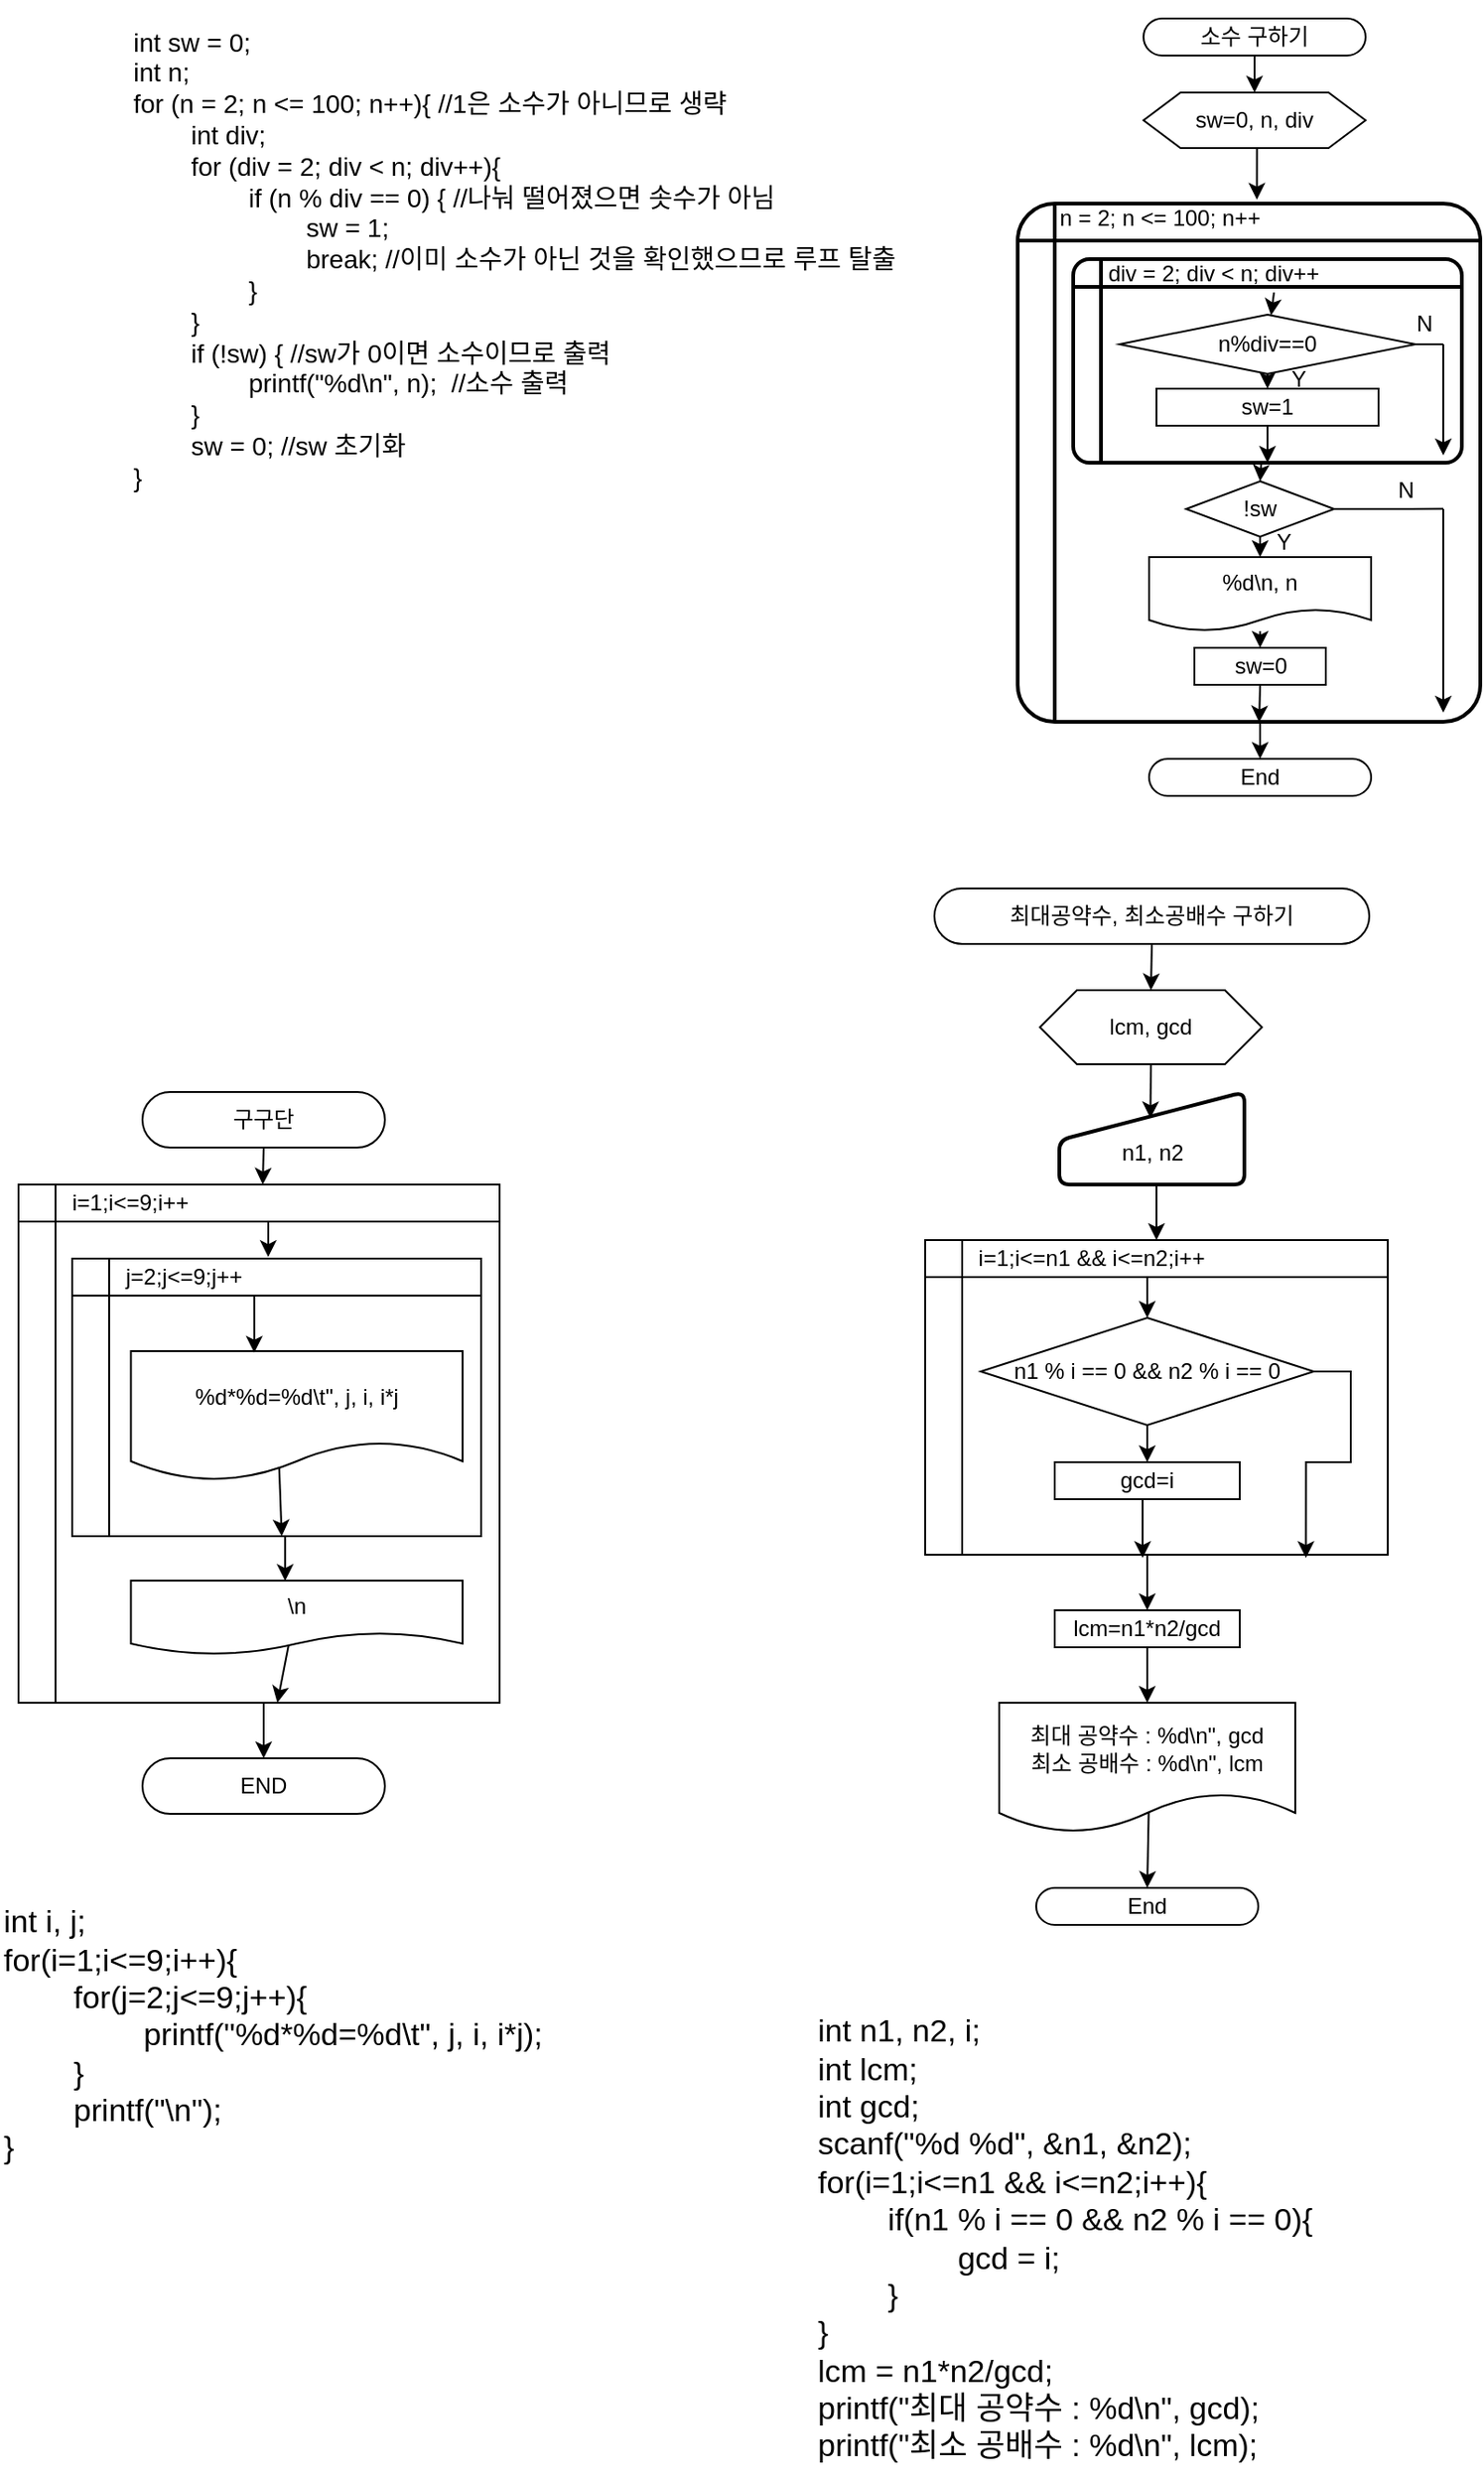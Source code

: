 <mxfile version="21.0.10" type="device"><diagram id="C5RBs43oDa-KdzZeNtuy" name="Page-1"><mxGraphModel dx="989" dy="1679" grid="1" gridSize="10" guides="1" tooltips="1" connect="1" arrows="1" fold="1" page="1" pageScale="1" pageWidth="827" pageHeight="1169" math="0" shadow="0"><root><mxCell id="WIyWlLk6GJQsqaUBKTNV-0"/><mxCell id="WIyWlLk6GJQsqaUBKTNV-1" parent="WIyWlLk6GJQsqaUBKTNV-0"/><mxCell id="rqGV6pJEn6F_nJ-UiiT6-2" value="&lt;div&gt;&#9;&lt;span style=&quot;white-space: pre;&quot;&gt;&#9;&lt;/span&gt;int sw = 0;&lt;/div&gt;&lt;div&gt;&lt;span style=&quot;&quot;&gt;&#9;&lt;/span&gt;&lt;span style=&quot;white-space: pre;&quot;&gt;&#9;&lt;/span&gt;int n;&lt;/div&gt;&lt;div&gt;&lt;span style=&quot;white-space: pre;&quot;&gt;&#9;&lt;/span&gt;for (n = 2; n &amp;lt;= 100; n++){ &lt;span style=&quot;&quot;&gt;&#9;&lt;/span&gt;//1은 소수가 아니므로 생략&lt;/div&gt;&lt;div&gt;&lt;span style=&quot;background-color: initial;&quot;&gt;&lt;span style=&quot;white-space: pre;&quot;&gt;&#9;&lt;span style=&quot;white-space: pre;&quot;&gt;&#9;&lt;/span&gt;&lt;/span&gt;int div;&lt;/span&gt;&lt;br&gt;&lt;/div&gt;&lt;div&gt;&lt;span style=&quot;&quot;&gt;&#9;&#9;&lt;/span&gt;&lt;span style=&quot;white-space: pre;&quot;&gt;&#9;&lt;span style=&quot;white-space: pre;&quot;&gt;&#9;&lt;/span&gt;&lt;/span&gt;for (div = 2; div &amp;lt; n; div++){&lt;/div&gt;&lt;div&gt;&lt;span style=&quot;&quot;&gt;&#9;&#9;&#9;&lt;/span&gt;&lt;span style=&quot;white-space: pre;&quot;&gt;&#9;&lt;/span&gt;&lt;span style=&quot;white-space: pre;&quot;&gt;&#9;&lt;span style=&quot;white-space: pre;&quot;&gt;&#9;&lt;/span&gt;&lt;/span&gt;if (n % div == 0) { //나눠 떨어졌으면 솟수가 아님&lt;/div&gt;&lt;div&gt;&lt;span style=&quot;&quot;&gt;&#9;&#9;&#9;&#9;&lt;/span&gt;&lt;span style=&quot;white-space: pre;&quot;&gt;&#9;&lt;/span&gt;&lt;span style=&quot;white-space: pre;&quot;&gt;&#9;&lt;span style=&quot;white-space: pre;&quot;&gt;&#9;&lt;span style=&quot;white-space: pre;&quot;&gt;&#9;&lt;/span&gt;&lt;/span&gt;&lt;/span&gt;sw = 1;&lt;/div&gt;&lt;div&gt;&lt;span style=&quot;&quot;&gt;&#9;&#9;&#9;&#9;&lt;/span&gt;&lt;span style=&quot;white-space: pre;&quot;&gt;&#9;&lt;/span&gt;&lt;span style=&quot;white-space: pre;&quot;&gt;&#9;&lt;/span&gt;&lt;span style=&quot;white-space: pre;&quot;&gt;&#9;&lt;/span&gt;&lt;span style=&quot;white-space: pre;&quot;&gt;&#9;&lt;/span&gt;break;&lt;span style=&quot;&quot;&gt;&#9;&lt;/span&gt;//이미 소수가 아닌 것을 확인했으므로 루프 탈출&amp;nbsp;&lt;/div&gt;&lt;div&gt;&lt;span style=&quot;&quot;&gt;&#9;&#9;&#9;&lt;/span&gt;&lt;span style=&quot;white-space: pre;&quot;&gt;&#9;&lt;/span&gt;&lt;span style=&quot;white-space: pre;&quot;&gt;&#9;&lt;/span&gt;&lt;span style=&quot;white-space: pre;&quot;&gt;&#9;&lt;/span&gt;}&lt;/div&gt;&lt;div&gt;&lt;span style=&quot;&quot;&gt;&#9;&#9;&lt;/span&gt;&lt;span style=&quot;white-space: pre;&quot;&gt;&#9;&lt;/span&gt;&lt;span style=&quot;white-space: pre;&quot;&gt;&#9;&lt;/span&gt;}&lt;/div&gt;&lt;div&gt;&lt;span style=&quot;&quot;&gt;&#9;&#9;&lt;/span&gt;&lt;span style=&quot;white-space: pre;&quot;&gt;&#9;&lt;/span&gt;&lt;span style=&quot;white-space: pre;&quot;&gt;&#9;&lt;/span&gt;if (!sw) {&lt;span style=&quot;&quot;&gt;&#9;&#9;&lt;/span&gt;//sw가 0이면 소수이므로 출력&lt;/div&gt;&lt;div&gt;&lt;span style=&quot;&quot;&gt;&#9;&#9;&#9;&lt;/span&gt;&lt;span style=&quot;white-space: pre;&quot;&gt;&#9;&lt;/span&gt;&lt;span style=&quot;white-space: pre;&quot;&gt;&#9;&lt;span style=&quot;white-space: pre;&quot;&gt;&#9;&lt;/span&gt;&lt;/span&gt;printf(&quot;%d\n&quot;, n);&amp;nbsp; &lt;span style=&quot;&quot;&gt;&#9;&#9;&#9;&lt;/span&gt;//소수 출력&lt;/div&gt;&lt;div&gt;&lt;span style=&quot;&quot;&gt;&#9;&#9;&lt;/span&gt;&lt;span style=&quot;white-space: pre;&quot;&gt;&#9;&lt;span style=&quot;white-space: pre;&quot;&gt;&#9;&lt;/span&gt;&lt;/span&gt;}&lt;/div&gt;&lt;div&gt;&lt;span style=&quot;&quot;&gt;&#9;&#9;&lt;/span&gt;&lt;span style=&quot;white-space: pre;&quot;&gt;&#9;&lt;span style=&quot;white-space: pre;&quot;&gt;&#9;&lt;/span&gt;&lt;/span&gt;sw = 0; &lt;span style=&quot;&quot;&gt;&#9;&#9;&lt;/span&gt;//sw 초기화&lt;/div&gt;&lt;div&gt;&lt;span style=&quot;white-space: pre;&quot;&gt;&#9;&lt;/span&gt;}&lt;br&gt;&lt;/div&gt;" style="text;html=1;strokeColor=none;fillColor=none;align=left;verticalAlign=middle;whiteSpace=wrap;rounded=0;fontSize=14;" vertex="1" parent="WIyWlLk6GJQsqaUBKTNV-1"><mxGeometry x="59" y="-1140" width="491" height="280" as="geometry"/></mxCell><mxCell id="rqGV6pJEn6F_nJ-UiiT6-18" style="edgeStyle=orthogonalEdgeStyle;rounded=0;orthogonalLoop=1;jettySize=auto;html=1;exitX=0.5;exitY=1;exitDx=0;exitDy=0;entryX=0.5;entryY=0;entryDx=0;entryDy=0;fontFamily=Helvetica;fontSize=12;fontColor=default;" edge="1" parent="WIyWlLk6GJQsqaUBKTNV-1" source="rqGV6pJEn6F_nJ-UiiT6-4" target="rqGV6pJEn6F_nJ-UiiT6-5"><mxGeometry relative="1" as="geometry"/></mxCell><mxCell id="rqGV6pJEn6F_nJ-UiiT6-4" value="소수 구하기" style="rounded=1;whiteSpace=wrap;html=1;fontFamily=Helvetica;fontSize=12;fontColor=default;fillColor=none;gradientColor=none;arcSize=50;" vertex="1" parent="WIyWlLk6GJQsqaUBKTNV-1"><mxGeometry x="638" y="-1130" width="120" height="20" as="geometry"/></mxCell><mxCell id="rqGV6pJEn6F_nJ-UiiT6-19" style="edgeStyle=orthogonalEdgeStyle;rounded=0;orthogonalLoop=1;jettySize=auto;html=1;exitX=0.5;exitY=1;exitDx=0;exitDy=0;entryX=0.902;entryY=-0.007;entryDx=0;entryDy=0;entryPerimeter=0;fontFamily=Helvetica;fontSize=12;fontColor=default;" edge="1" parent="WIyWlLk6GJQsqaUBKTNV-1" source="rqGV6pJEn6F_nJ-UiiT6-5" target="rqGV6pJEn6F_nJ-UiiT6-8"><mxGeometry relative="1" as="geometry"/></mxCell><mxCell id="rqGV6pJEn6F_nJ-UiiT6-5" value="sw=0, n, div" style="shape=hexagon;perimeter=hexagonPerimeter2;whiteSpace=wrap;html=1;fixedSize=1;rounded=0;fontFamily=Helvetica;fontSize=12;fontColor=default;fillColor=none;gradientColor=none;" vertex="1" parent="WIyWlLk6GJQsqaUBKTNV-1"><mxGeometry x="638" y="-1090" width="120" height="30" as="geometry"/></mxCell><mxCell id="rqGV6pJEn6F_nJ-UiiT6-7" value="" style="shape=internalStorage;whiteSpace=wrap;html=1;dx=15;dy=15;rounded=1;arcSize=8;strokeWidth=2;fontFamily=Helvetica;fontSize=12;fontColor=default;fillColor=none;gradientColor=none;" vertex="1" parent="WIyWlLk6GJQsqaUBKTNV-1"><mxGeometry x="570" y="-1030" width="250" height="280" as="geometry"/></mxCell><mxCell id="rqGV6pJEn6F_nJ-UiiT6-8" value="n = 2; n &amp;lt;= 100; n++" style="text;html=1;strokeColor=none;fillColor=none;align=center;verticalAlign=middle;whiteSpace=wrap;rounded=0;fontSize=12;fontFamily=Helvetica;fontColor=default;" vertex="1" parent="WIyWlLk6GJQsqaUBKTNV-1"><mxGeometry x="582" y="-1032" width="130" height="20" as="geometry"/></mxCell><mxCell id="rqGV6pJEn6F_nJ-UiiT6-9" value="" style="shape=internalStorage;whiteSpace=wrap;html=1;dx=15;dy=15;rounded=1;arcSize=8;strokeWidth=2;fontFamily=Helvetica;fontSize=12;fontColor=default;fillColor=none;gradientColor=none;" vertex="1" parent="WIyWlLk6GJQsqaUBKTNV-1"><mxGeometry x="600" y="-1000" width="210" height="110" as="geometry"/></mxCell><mxCell id="rqGV6pJEn6F_nJ-UiiT6-10" value="div = 2; div &amp;lt; n; div++" style="text;html=1;strokeColor=none;fillColor=none;align=center;verticalAlign=middle;whiteSpace=wrap;rounded=0;fontSize=12;fontFamily=Helvetica;fontColor=default;" vertex="1" parent="WIyWlLk6GJQsqaUBKTNV-1"><mxGeometry x="611" y="-1002" width="130" height="20" as="geometry"/></mxCell><mxCell id="rqGV6pJEn6F_nJ-UiiT6-26" style="edgeStyle=orthogonalEdgeStyle;rounded=0;orthogonalLoop=1;jettySize=auto;html=1;exitX=0.5;exitY=1;exitDx=0;exitDy=0;entryX=0.5;entryY=0;entryDx=0;entryDy=0;fontFamily=Helvetica;fontSize=12;fontColor=default;" edge="1" parent="WIyWlLk6GJQsqaUBKTNV-1" source="rqGV6pJEn6F_nJ-UiiT6-11" target="rqGV6pJEn6F_nJ-UiiT6-12"><mxGeometry relative="1" as="geometry"/></mxCell><mxCell id="rqGV6pJEn6F_nJ-UiiT6-11" value="n%div==0" style="rhombus;whiteSpace=wrap;html=1;rounded=0;fontFamily=Helvetica;fontSize=12;fontColor=default;fillColor=none;gradientColor=none;" vertex="1" parent="WIyWlLk6GJQsqaUBKTNV-1"><mxGeometry x="625" y="-970" width="160" height="32" as="geometry"/></mxCell><mxCell id="rqGV6pJEn6F_nJ-UiiT6-27" style="edgeStyle=orthogonalEdgeStyle;rounded=0;orthogonalLoop=1;jettySize=auto;html=1;exitX=0.5;exitY=1;exitDx=0;exitDy=0;entryX=0.5;entryY=1;entryDx=0;entryDy=0;fontFamily=Helvetica;fontSize=12;fontColor=default;" edge="1" parent="WIyWlLk6GJQsqaUBKTNV-1" source="rqGV6pJEn6F_nJ-UiiT6-12" target="rqGV6pJEn6F_nJ-UiiT6-9"><mxGeometry relative="1" as="geometry"/></mxCell><mxCell id="rqGV6pJEn6F_nJ-UiiT6-12" value="sw=1" style="rounded=0;whiteSpace=wrap;html=1;fontFamily=Helvetica;fontSize=12;fontColor=default;fillColor=none;gradientColor=none;" vertex="1" parent="WIyWlLk6GJQsqaUBKTNV-1"><mxGeometry x="645" y="-930" width="120" height="20" as="geometry"/></mxCell><mxCell id="rqGV6pJEn6F_nJ-UiiT6-22" style="edgeStyle=orthogonalEdgeStyle;rounded=0;orthogonalLoop=1;jettySize=auto;html=1;exitX=0.5;exitY=1;exitDx=0;exitDy=0;entryX=0.5;entryY=0;entryDx=0;entryDy=0;fontFamily=Helvetica;fontSize=12;fontColor=default;" edge="1" parent="WIyWlLk6GJQsqaUBKTNV-1" source="rqGV6pJEn6F_nJ-UiiT6-13" target="rqGV6pJEn6F_nJ-UiiT6-14"><mxGeometry relative="1" as="geometry"/></mxCell><mxCell id="rqGV6pJEn6F_nJ-UiiT6-13" value="!sw" style="rhombus;whiteSpace=wrap;html=1;rounded=0;fontFamily=Helvetica;fontSize=12;fontColor=default;fillColor=none;gradientColor=none;" vertex="1" parent="WIyWlLk6GJQsqaUBKTNV-1"><mxGeometry x="661" y="-880" width="80" height="30" as="geometry"/></mxCell><mxCell id="rqGV6pJEn6F_nJ-UiiT6-14" value="%d\n, n" style="shape=document;whiteSpace=wrap;html=1;boundedLbl=1;rounded=0;fontFamily=Helvetica;fontSize=12;fontColor=default;fillColor=none;gradientColor=none;" vertex="1" parent="WIyWlLk6GJQsqaUBKTNV-1"><mxGeometry x="641" y="-839" width="120" height="40" as="geometry"/></mxCell><mxCell id="rqGV6pJEn6F_nJ-UiiT6-24" style="edgeStyle=orthogonalEdgeStyle;rounded=0;orthogonalLoop=1;jettySize=auto;html=1;exitX=0.5;exitY=1;exitDx=0;exitDy=0;entryX=0.522;entryY=1.001;entryDx=0;entryDy=0;entryPerimeter=0;fontFamily=Helvetica;fontSize=12;fontColor=default;" edge="1" parent="WIyWlLk6GJQsqaUBKTNV-1" source="rqGV6pJEn6F_nJ-UiiT6-15" target="rqGV6pJEn6F_nJ-UiiT6-7"><mxGeometry relative="1" as="geometry"/></mxCell><mxCell id="rqGV6pJEn6F_nJ-UiiT6-15" value="sw=0" style="rounded=0;whiteSpace=wrap;html=1;fontFamily=Helvetica;fontSize=12;fontColor=default;fillColor=none;gradientColor=none;" vertex="1" parent="WIyWlLk6GJQsqaUBKTNV-1"><mxGeometry x="665.5" y="-790" width="71" height="20" as="geometry"/></mxCell><mxCell id="rqGV6pJEn6F_nJ-UiiT6-16" value="End" style="rounded=1;whiteSpace=wrap;html=1;fontFamily=Helvetica;fontSize=12;fontColor=default;fillColor=none;gradientColor=none;arcSize=50;" vertex="1" parent="WIyWlLk6GJQsqaUBKTNV-1"><mxGeometry x="641" y="-730" width="120" height="20" as="geometry"/></mxCell><mxCell id="rqGV6pJEn6F_nJ-UiiT6-21" value="" style="endArrow=classic;html=1;rounded=0;fontFamily=Helvetica;fontSize=12;fontColor=default;exitX=0.484;exitY=1.001;exitDx=0;exitDy=0;exitPerimeter=0;entryX=0.5;entryY=0;entryDx=0;entryDy=0;" edge="1" parent="WIyWlLk6GJQsqaUBKTNV-1" source="rqGV6pJEn6F_nJ-UiiT6-9" target="rqGV6pJEn6F_nJ-UiiT6-13"><mxGeometry width="50" height="50" relative="1" as="geometry"><mxPoint x="420" y="-890" as="sourcePoint"/><mxPoint x="470" y="-940" as="targetPoint"/></mxGeometry></mxCell><mxCell id="rqGV6pJEn6F_nJ-UiiT6-23" value="" style="endArrow=classic;html=1;rounded=0;fontFamily=Helvetica;fontSize=12;fontColor=default;entryX=0.5;entryY=0;entryDx=0;entryDy=0;" edge="1" parent="WIyWlLk6GJQsqaUBKTNV-1" source="rqGV6pJEn6F_nJ-UiiT6-14" target="rqGV6pJEn6F_nJ-UiiT6-15"><mxGeometry width="50" height="50" relative="1" as="geometry"><mxPoint x="420" y="-890" as="sourcePoint"/><mxPoint x="470" y="-940" as="targetPoint"/></mxGeometry></mxCell><mxCell id="rqGV6pJEn6F_nJ-UiiT6-25" value="" style="endArrow=classic;html=1;rounded=0;fontFamily=Helvetica;fontSize=12;fontColor=default;exitX=0.524;exitY=1.003;exitDx=0;exitDy=0;exitPerimeter=0;entryX=0.5;entryY=0;entryDx=0;entryDy=0;" edge="1" parent="WIyWlLk6GJQsqaUBKTNV-1" source="rqGV6pJEn6F_nJ-UiiT6-7" target="rqGV6pJEn6F_nJ-UiiT6-16"><mxGeometry width="50" height="50" relative="1" as="geometry"><mxPoint x="420" y="-890" as="sourcePoint"/><mxPoint x="470" y="-940" as="targetPoint"/></mxGeometry></mxCell><mxCell id="rqGV6pJEn6F_nJ-UiiT6-29" value="" style="endArrow=classic;html=1;rounded=0;fontFamily=Helvetica;fontSize=12;fontColor=default;exitX=0.75;exitY=1;exitDx=0;exitDy=0;" edge="1" parent="WIyWlLk6GJQsqaUBKTNV-1" source="rqGV6pJEn6F_nJ-UiiT6-10" target="rqGV6pJEn6F_nJ-UiiT6-11"><mxGeometry width="50" height="50" relative="1" as="geometry"><mxPoint x="420" y="-890" as="sourcePoint"/><mxPoint x="470" y="-940" as="targetPoint"/></mxGeometry></mxCell><mxCell id="rqGV6pJEn6F_nJ-UiiT6-32" value="" style="endArrow=none;html=1;rounded=0;fontFamily=Helvetica;fontSize=12;fontColor=default;exitX=1;exitY=0.5;exitDx=0;exitDy=0;entryX=0.92;entryY=0.589;entryDx=0;entryDy=0;entryPerimeter=0;" edge="1" parent="WIyWlLk6GJQsqaUBKTNV-1" source="rqGV6pJEn6F_nJ-UiiT6-13" target="rqGV6pJEn6F_nJ-UiiT6-7"><mxGeometry width="50" height="50" relative="1" as="geometry"><mxPoint x="750" y="-780" as="sourcePoint"/><mxPoint x="800" y="-830" as="targetPoint"/></mxGeometry></mxCell><mxCell id="rqGV6pJEn6F_nJ-UiiT6-36" value="" style="endArrow=classic;html=1;rounded=0;fontFamily=Helvetica;fontSize=12;fontColor=default;entryX=0.92;entryY=1;entryDx=0;entryDy=0;entryPerimeter=0;" edge="1" parent="WIyWlLk6GJQsqaUBKTNV-1"><mxGeometry width="50" height="50" relative="1" as="geometry"><mxPoint x="800" y="-865" as="sourcePoint"/><mxPoint x="800" y="-755" as="targetPoint"/></mxGeometry></mxCell><mxCell id="rqGV6pJEn6F_nJ-UiiT6-39" value="Y" style="text;html=1;strokeColor=none;fillColor=none;align=center;verticalAlign=middle;whiteSpace=wrap;rounded=0;fontSize=12;fontFamily=Helvetica;fontColor=default;" vertex="1" parent="WIyWlLk6GJQsqaUBKTNV-1"><mxGeometry x="712" y="-940" width="20" height="10" as="geometry"/></mxCell><mxCell id="rqGV6pJEn6F_nJ-UiiT6-40" value="Y" style="text;html=1;strokeColor=none;fillColor=none;align=center;verticalAlign=middle;whiteSpace=wrap;rounded=0;fontSize=12;fontFamily=Helvetica;fontColor=default;" vertex="1" parent="WIyWlLk6GJQsqaUBKTNV-1"><mxGeometry x="704" y="-852" width="20" height="10" as="geometry"/></mxCell><mxCell id="rqGV6pJEn6F_nJ-UiiT6-41" value="N" style="text;html=1;strokeColor=none;fillColor=none;align=center;verticalAlign=middle;whiteSpace=wrap;rounded=0;fontSize=12;fontFamily=Helvetica;fontColor=default;" vertex="1" parent="WIyWlLk6GJQsqaUBKTNV-1"><mxGeometry x="780" y="-970" width="20" height="10" as="geometry"/></mxCell><mxCell id="rqGV6pJEn6F_nJ-UiiT6-42" value="N" style="text;html=1;strokeColor=none;fillColor=none;align=center;verticalAlign=middle;whiteSpace=wrap;rounded=0;fontSize=12;fontFamily=Helvetica;fontColor=default;" vertex="1" parent="WIyWlLk6GJQsqaUBKTNV-1"><mxGeometry x="770" y="-880" width="20" height="10" as="geometry"/></mxCell><mxCell id="rqGV6pJEn6F_nJ-UiiT6-43" value="" style="endArrow=none;html=1;rounded=0;fontFamily=Helvetica;fontSize=12;fontColor=default;exitX=1;exitY=0.5;exitDx=0;exitDy=0;entryX=0.952;entryY=0.418;entryDx=0;entryDy=0;entryPerimeter=0;" edge="1" parent="WIyWlLk6GJQsqaUBKTNV-1" source="rqGV6pJEn6F_nJ-UiiT6-11" target="rqGV6pJEn6F_nJ-UiiT6-9"><mxGeometry width="50" height="50" relative="1" as="geometry"><mxPoint x="780" y="-920" as="sourcePoint"/><mxPoint x="830" y="-970" as="targetPoint"/></mxGeometry></mxCell><mxCell id="rqGV6pJEn6F_nJ-UiiT6-45" value="" style="endArrow=classic;html=1;rounded=0;fontFamily=Helvetica;fontSize=12;fontColor=default;" edge="1" parent="WIyWlLk6GJQsqaUBKTNV-1"><mxGeometry width="50" height="50" relative="1" as="geometry"><mxPoint x="800" y="-954" as="sourcePoint"/><mxPoint x="800" y="-894" as="targetPoint"/></mxGeometry></mxCell><mxCell id="rqGV6pJEn6F_nJ-UiiT6-46" value="&lt;div style=&quot;font-size: 17px;&quot;&gt;int n1, n2, i;&lt;/div&gt;&lt;div style=&quot;font-size: 17px;&quot;&gt;int lcm;&lt;/div&gt;&lt;div style=&quot;font-size: 17px;&quot;&gt;int gcd;&lt;/div&gt;&lt;div style=&quot;font-size: 17px;&quot;&gt;scanf(&quot;%d %d&quot;, &amp;amp;n1, &amp;amp;n2);&amp;nbsp;&lt;/div&gt;&lt;div style=&quot;font-size: 17px;&quot;&gt;for(i=1;i&amp;lt;=n1 &amp;amp;&amp;amp; i&amp;lt;=n2;i++){&amp;nbsp;&lt;/div&gt;&lt;div style=&quot;font-size: 17px;&quot;&gt;&lt;span style=&quot;white-space: pre; font-size: 17px;&quot;&gt;&#9;&lt;/span&gt;if(n1 % i == 0 &amp;amp;&amp;amp; n2 % i == 0){&amp;nbsp;&lt;/div&gt;&lt;div style=&quot;font-size: 17px;&quot;&gt;&lt;span style=&quot;white-space: pre; font-size: 17px;&quot;&gt;&#9;&lt;/span&gt;&lt;span style=&quot;white-space: pre; font-size: 17px;&quot;&gt;&#9;&lt;/span&gt;gcd = i;&lt;/div&gt;&lt;div style=&quot;font-size: 17px;&quot;&gt;&lt;span style=&quot;white-space: pre; font-size: 17px;&quot;&gt;&#9;&lt;/span&gt;}&amp;nbsp;&lt;/div&gt;&lt;div style=&quot;font-size: 17px;&quot;&gt;}&amp;nbsp;&lt;/div&gt;&lt;div style=&quot;font-size: 17px;&quot;&gt;lcm = n1*n2/gcd;&amp;nbsp;&lt;/div&gt;&lt;div style=&quot;font-size: 17px;&quot;&gt;printf(&quot;최대 공약수 : %d\n&quot;, gcd);&lt;/div&gt;&lt;div style=&quot;font-size: 17px;&quot;&gt;printf(&quot;최소 공배수 : %d\n&quot;, lcm);&lt;br style=&quot;font-size: 17px;&quot;&gt;&lt;/div&gt;" style="text;html=1;strokeColor=none;fillColor=none;align=left;verticalAlign=middle;whiteSpace=wrap;rounded=0;fontSize=17;" vertex="1" parent="WIyWlLk6GJQsqaUBKTNV-1"><mxGeometry x="460" y="-60" width="350" height="260" as="geometry"/></mxCell><mxCell id="rqGV6pJEn6F_nJ-UiiT6-57" style="edgeStyle=orthogonalEdgeStyle;rounded=0;orthogonalLoop=1;jettySize=auto;html=1;exitX=0.5;exitY=1;exitDx=0;exitDy=0;entryX=0.5;entryY=0;entryDx=0;entryDy=0;fontFamily=Helvetica;fontSize=12;fontColor=default;" edge="1" parent="WIyWlLk6GJQsqaUBKTNV-1" source="rqGV6pJEn6F_nJ-UiiT6-47" target="rqGV6pJEn6F_nJ-UiiT6-49"><mxGeometry relative="1" as="geometry"/></mxCell><mxCell id="rqGV6pJEn6F_nJ-UiiT6-47" value="최대공약수, 최소공배수 구하기" style="rounded=1;whiteSpace=wrap;html=1;fontFamily=Helvetica;fontSize=12;fontColor=default;fillColor=none;gradientColor=none;arcSize=50;" vertex="1" parent="WIyWlLk6GJQsqaUBKTNV-1"><mxGeometry x="525" y="-660" width="235" height="30" as="geometry"/></mxCell><mxCell id="rqGV6pJEn6F_nJ-UiiT6-48" value="End" style="rounded=1;whiteSpace=wrap;html=1;fontFamily=Helvetica;fontSize=12;fontColor=default;fillColor=none;gradientColor=none;arcSize=50;" vertex="1" parent="WIyWlLk6GJQsqaUBKTNV-1"><mxGeometry x="580" y="-120" width="120" height="20" as="geometry"/></mxCell><mxCell id="rqGV6pJEn6F_nJ-UiiT6-58" style="edgeStyle=orthogonalEdgeStyle;rounded=0;orthogonalLoop=1;jettySize=auto;html=1;exitX=0.5;exitY=1;exitDx=0;exitDy=0;entryX=0.492;entryY=0.283;entryDx=0;entryDy=0;entryPerimeter=0;fontFamily=Helvetica;fontSize=12;fontColor=default;" edge="1" parent="WIyWlLk6GJQsqaUBKTNV-1" source="rqGV6pJEn6F_nJ-UiiT6-49" target="rqGV6pJEn6F_nJ-UiiT6-50"><mxGeometry relative="1" as="geometry"/></mxCell><mxCell id="rqGV6pJEn6F_nJ-UiiT6-49" value="lcm, gcd" style="shape=hexagon;perimeter=hexagonPerimeter2;whiteSpace=wrap;html=1;fixedSize=1;rounded=0;fontFamily=Helvetica;fontSize=12;fontColor=default;fillColor=none;gradientColor=none;" vertex="1" parent="WIyWlLk6GJQsqaUBKTNV-1"><mxGeometry x="582" y="-605" width="120" height="40" as="geometry"/></mxCell><mxCell id="rqGV6pJEn6F_nJ-UiiT6-59" style="edgeStyle=orthogonalEdgeStyle;rounded=0;orthogonalLoop=1;jettySize=auto;html=1;exitX=0.5;exitY=1;exitDx=0;exitDy=0;entryX=0.75;entryY=0;entryDx=0;entryDy=0;fontFamily=Helvetica;fontSize=12;fontColor=default;" edge="1" parent="WIyWlLk6GJQsqaUBKTNV-1" source="rqGV6pJEn6F_nJ-UiiT6-50" target="rqGV6pJEn6F_nJ-UiiT6-52"><mxGeometry relative="1" as="geometry"/></mxCell><mxCell id="rqGV6pJEn6F_nJ-UiiT6-50" value="&lt;br&gt;n1, n2" style="html=1;strokeWidth=2;shape=manualInput;whiteSpace=wrap;rounded=1;size=26;arcSize=11;fontFamily=Helvetica;fontSize=12;fontColor=default;fillColor=none;gradientColor=none;" vertex="1" parent="WIyWlLk6GJQsqaUBKTNV-1"><mxGeometry x="592.5" y="-550" width="100" height="50" as="geometry"/></mxCell><mxCell id="rqGV6pJEn6F_nJ-UiiT6-64" style="edgeStyle=orthogonalEdgeStyle;rounded=0;orthogonalLoop=1;jettySize=auto;html=1;exitX=0.5;exitY=1;exitDx=0;exitDy=0;entryX=0.5;entryY=0;entryDx=0;entryDy=0;fontFamily=Helvetica;fontSize=12;fontColor=default;" edge="1" parent="WIyWlLk6GJQsqaUBKTNV-1" source="rqGV6pJEn6F_nJ-UiiT6-51" target="rqGV6pJEn6F_nJ-UiiT6-55"><mxGeometry relative="1" as="geometry"/></mxCell><mxCell id="rqGV6pJEn6F_nJ-UiiT6-51" value="" style="shape=internalStorage;whiteSpace=wrap;html=1;backgroundOutline=1;rounded=0;fontFamily=Helvetica;fontSize=12;fontColor=default;fillColor=none;gradientColor=none;" vertex="1" parent="WIyWlLk6GJQsqaUBKTNV-1"><mxGeometry x="520" y="-470" width="250" height="170" as="geometry"/></mxCell><mxCell id="rqGV6pJEn6F_nJ-UiiT6-60" style="edgeStyle=orthogonalEdgeStyle;rounded=0;orthogonalLoop=1;jettySize=auto;html=1;exitX=0.75;exitY=1;exitDx=0;exitDy=0;entryX=0.5;entryY=0;entryDx=0;entryDy=0;fontFamily=Helvetica;fontSize=12;fontColor=default;" edge="1" parent="WIyWlLk6GJQsqaUBKTNV-1" source="rqGV6pJEn6F_nJ-UiiT6-52" target="rqGV6pJEn6F_nJ-UiiT6-53"><mxGeometry relative="1" as="geometry"/></mxCell><mxCell id="rqGV6pJEn6F_nJ-UiiT6-52" value="i=1;i&amp;lt;=n1 &amp;amp;&amp;amp; i&amp;lt;=n2;i++" style="text;html=1;strokeColor=none;fillColor=none;align=center;verticalAlign=middle;whiteSpace=wrap;rounded=0;fontSize=12;fontFamily=Helvetica;fontColor=default;" vertex="1" parent="WIyWlLk6GJQsqaUBKTNV-1"><mxGeometry x="540" y="-470" width="140" height="20" as="geometry"/></mxCell><mxCell id="rqGV6pJEn6F_nJ-UiiT6-61" style="edgeStyle=orthogonalEdgeStyle;rounded=0;orthogonalLoop=1;jettySize=auto;html=1;exitX=0.5;exitY=1;exitDx=0;exitDy=0;entryX=0.5;entryY=0;entryDx=0;entryDy=0;fontFamily=Helvetica;fontSize=12;fontColor=default;" edge="1" parent="WIyWlLk6GJQsqaUBKTNV-1" source="rqGV6pJEn6F_nJ-UiiT6-53" target="rqGV6pJEn6F_nJ-UiiT6-54"><mxGeometry relative="1" as="geometry"/></mxCell><mxCell id="rqGV6pJEn6F_nJ-UiiT6-63" style="edgeStyle=orthogonalEdgeStyle;rounded=0;orthogonalLoop=1;jettySize=auto;html=1;exitX=1;exitY=0.5;exitDx=0;exitDy=0;entryX=0.823;entryY=1.01;entryDx=0;entryDy=0;entryPerimeter=0;fontFamily=Helvetica;fontSize=12;fontColor=default;" edge="1" parent="WIyWlLk6GJQsqaUBKTNV-1" source="rqGV6pJEn6F_nJ-UiiT6-53" target="rqGV6pJEn6F_nJ-UiiT6-51"><mxGeometry relative="1" as="geometry"/></mxCell><mxCell id="rqGV6pJEn6F_nJ-UiiT6-53" value="n1 % i == 0 &amp;amp;&amp;amp; n2 % i == 0" style="rhombus;whiteSpace=wrap;html=1;rounded=0;fontFamily=Helvetica;fontSize=12;fontColor=default;fillColor=none;gradientColor=none;" vertex="1" parent="WIyWlLk6GJQsqaUBKTNV-1"><mxGeometry x="550" y="-428" width="180" height="58" as="geometry"/></mxCell><mxCell id="rqGV6pJEn6F_nJ-UiiT6-62" style="edgeStyle=orthogonalEdgeStyle;rounded=0;orthogonalLoop=1;jettySize=auto;html=1;exitX=0.5;exitY=1;exitDx=0;exitDy=0;entryX=0.47;entryY=1.01;entryDx=0;entryDy=0;entryPerimeter=0;fontFamily=Helvetica;fontSize=12;fontColor=default;" edge="1" parent="WIyWlLk6GJQsqaUBKTNV-1" source="rqGV6pJEn6F_nJ-UiiT6-54" target="rqGV6pJEn6F_nJ-UiiT6-51"><mxGeometry relative="1" as="geometry"/></mxCell><mxCell id="rqGV6pJEn6F_nJ-UiiT6-54" value="gcd=i" style="rounded=0;whiteSpace=wrap;html=1;fontFamily=Helvetica;fontSize=12;fontColor=default;fillColor=none;gradientColor=none;" vertex="1" parent="WIyWlLk6GJQsqaUBKTNV-1"><mxGeometry x="590" y="-350" width="100" height="20" as="geometry"/></mxCell><mxCell id="rqGV6pJEn6F_nJ-UiiT6-65" style="edgeStyle=orthogonalEdgeStyle;rounded=0;orthogonalLoop=1;jettySize=auto;html=1;exitX=0.5;exitY=1;exitDx=0;exitDy=0;entryX=0.5;entryY=0;entryDx=0;entryDy=0;fontFamily=Helvetica;fontSize=12;fontColor=default;" edge="1" parent="WIyWlLk6GJQsqaUBKTNV-1" source="rqGV6pJEn6F_nJ-UiiT6-55" target="rqGV6pJEn6F_nJ-UiiT6-56"><mxGeometry relative="1" as="geometry"/></mxCell><mxCell id="rqGV6pJEn6F_nJ-UiiT6-55" value="lcm=n1*n2/gcd" style="rounded=0;whiteSpace=wrap;html=1;fontFamily=Helvetica;fontSize=12;fontColor=default;fillColor=none;gradientColor=none;" vertex="1" parent="WIyWlLk6GJQsqaUBKTNV-1"><mxGeometry x="590" y="-270" width="100" height="20" as="geometry"/></mxCell><mxCell id="rqGV6pJEn6F_nJ-UiiT6-56" value="최대 공약수 : %d\n&quot;, gcd&lt;br&gt;최소 공배수 : %d\n&quot;, lcm" style="shape=document;whiteSpace=wrap;html=1;boundedLbl=1;rounded=0;fontFamily=Helvetica;fontSize=12;fontColor=default;fillColor=none;gradientColor=none;" vertex="1" parent="WIyWlLk6GJQsqaUBKTNV-1"><mxGeometry x="560" y="-220" width="160" height="70" as="geometry"/></mxCell><mxCell id="rqGV6pJEn6F_nJ-UiiT6-66" value="" style="endArrow=classic;html=1;rounded=0;fontFamily=Helvetica;fontSize=12;fontColor=default;exitX=0.505;exitY=0.845;exitDx=0;exitDy=0;exitPerimeter=0;entryX=0.5;entryY=0;entryDx=0;entryDy=0;" edge="1" parent="WIyWlLk6GJQsqaUBKTNV-1" source="rqGV6pJEn6F_nJ-UiiT6-56" target="rqGV6pJEn6F_nJ-UiiT6-48"><mxGeometry width="50" height="50" relative="1" as="geometry"><mxPoint x="480" y="-340" as="sourcePoint"/><mxPoint x="530" y="-390" as="targetPoint"/></mxGeometry></mxCell><mxCell id="rqGV6pJEn6F_nJ-UiiT6-67" value="&lt;div style=&quot;font-size: 17px;&quot;&gt;&lt;div&gt;&#9;int i, j;&lt;/div&gt;&lt;div&gt;&lt;span style=&quot;&quot;&gt;&#9;&lt;/span&gt;for(i=1;i&amp;lt;=9;i++){&lt;/div&gt;&lt;div&gt;&lt;span style=&quot;&quot;&gt;&#9;&#9;&lt;/span&gt;&lt;span style=&quot;white-space: pre;&quot;&gt;&#9;&lt;/span&gt;for(j=2;j&amp;lt;=9;j++){&lt;/div&gt;&lt;div&gt;&lt;span style=&quot;&quot;&gt;&#9;&#9;&#9;&lt;/span&gt;&lt;span style=&quot;white-space: pre;&quot;&gt;&#9;&lt;/span&gt;&lt;span style=&quot;white-space: pre;&quot;&gt;&#9;&lt;/span&gt;printf(&quot;%d*%d=%d\t&quot;, j, i, i*j);&lt;/div&gt;&lt;div&gt;&lt;span style=&quot;&quot;&gt;&#9;&#9;&lt;/span&gt;&lt;span style=&quot;white-space: pre;&quot;&gt;&#9;&lt;/span&gt;}&lt;/div&gt;&lt;div&gt;&lt;span style=&quot;&quot;&gt;&#9;&#9;&lt;/span&gt;&lt;span style=&quot;white-space: pre;&quot;&gt;&#9;&lt;/span&gt;printf(&quot;\n&quot;);&lt;/div&gt;&lt;div&gt;&lt;span style=&quot;&quot;&gt;&#9;&lt;/span&gt;}&lt;/div&gt;&lt;/div&gt;" style="text;html=1;strokeColor=none;fillColor=none;align=left;verticalAlign=middle;whiteSpace=wrap;rounded=0;fontSize=17;" vertex="1" parent="WIyWlLk6GJQsqaUBKTNV-1"><mxGeometry x="20" y="-110" width="350" height="140" as="geometry"/></mxCell><mxCell id="rqGV6pJEn6F_nJ-UiiT6-83" style="edgeStyle=orthogonalEdgeStyle;rounded=0;orthogonalLoop=1;jettySize=auto;html=1;exitX=0.5;exitY=1;exitDx=0;exitDy=0;entryX=0.5;entryY=0;entryDx=0;entryDy=0;fontFamily=Helvetica;fontSize=12;fontColor=default;" edge="1" parent="WIyWlLk6GJQsqaUBKTNV-1" source="rqGV6pJEn6F_nJ-UiiT6-68" target="rqGV6pJEn6F_nJ-UiiT6-71"><mxGeometry relative="1" as="geometry"/></mxCell><mxCell id="rqGV6pJEn6F_nJ-UiiT6-68" value="" style="shape=internalStorage;whiteSpace=wrap;html=1;backgroundOutline=1;rounded=0;fontFamily=Helvetica;fontSize=12;fontColor=default;fillColor=none;gradientColor=none;" vertex="1" parent="WIyWlLk6GJQsqaUBKTNV-1"><mxGeometry x="30" y="-500" width="260" height="280" as="geometry"/></mxCell><mxCell id="rqGV6pJEn6F_nJ-UiiT6-77" style="edgeStyle=orthogonalEdgeStyle;rounded=0;orthogonalLoop=1;jettySize=auto;html=1;exitX=0.5;exitY=1;exitDx=0;exitDy=0;entryX=0.75;entryY=0;entryDx=0;entryDy=0;fontFamily=Helvetica;fontSize=12;fontColor=default;" edge="1" parent="WIyWlLk6GJQsqaUBKTNV-1" source="rqGV6pJEn6F_nJ-UiiT6-69" target="rqGV6pJEn6F_nJ-UiiT6-75"><mxGeometry relative="1" as="geometry"/></mxCell><mxCell id="rqGV6pJEn6F_nJ-UiiT6-69" value="구구단" style="rounded=1;whiteSpace=wrap;html=1;fontFamily=Helvetica;fontSize=12;fontColor=default;fillColor=none;gradientColor=none;arcSize=50;" vertex="1" parent="WIyWlLk6GJQsqaUBKTNV-1"><mxGeometry x="97" y="-550" width="131" height="30" as="geometry"/></mxCell><mxCell id="rqGV6pJEn6F_nJ-UiiT6-71" value="END" style="rounded=1;whiteSpace=wrap;html=1;fontFamily=Helvetica;fontSize=12;fontColor=default;fillColor=none;gradientColor=none;arcSize=50;" vertex="1" parent="WIyWlLk6GJQsqaUBKTNV-1"><mxGeometry x="97" y="-190" width="131" height="30" as="geometry"/></mxCell><mxCell id="rqGV6pJEn6F_nJ-UiiT6-81" style="edgeStyle=orthogonalEdgeStyle;rounded=0;orthogonalLoop=1;jettySize=auto;html=1;exitX=0.5;exitY=1;exitDx=0;exitDy=0;entryX=0.465;entryY=0.004;entryDx=0;entryDy=0;entryPerimeter=0;fontFamily=Helvetica;fontSize=12;fontColor=default;" edge="1" parent="WIyWlLk6GJQsqaUBKTNV-1" source="rqGV6pJEn6F_nJ-UiiT6-72" target="rqGV6pJEn6F_nJ-UiiT6-74"><mxGeometry relative="1" as="geometry"/></mxCell><mxCell id="rqGV6pJEn6F_nJ-UiiT6-72" value="" style="shape=internalStorage;whiteSpace=wrap;html=1;backgroundOutline=1;rounded=0;fontFamily=Helvetica;fontSize=12;fontColor=default;fillColor=none;gradientColor=none;" vertex="1" parent="WIyWlLk6GJQsqaUBKTNV-1"><mxGeometry x="59" y="-460" width="221" height="150" as="geometry"/></mxCell><mxCell id="rqGV6pJEn6F_nJ-UiiT6-73" value="%d*%d=%d\t&quot;, j, i, i*j" style="shape=document;whiteSpace=wrap;html=1;boundedLbl=1;rounded=0;fontFamily=Helvetica;fontSize=12;fontColor=default;fillColor=none;gradientColor=none;" vertex="1" parent="WIyWlLk6GJQsqaUBKTNV-1"><mxGeometry x="90.75" y="-410" width="179.25" height="70" as="geometry"/></mxCell><mxCell id="rqGV6pJEn6F_nJ-UiiT6-74" value="\n" style="shape=document;whiteSpace=wrap;html=1;boundedLbl=1;rounded=0;fontFamily=Helvetica;fontSize=12;fontColor=default;fillColor=none;gradientColor=none;" vertex="1" parent="WIyWlLk6GJQsqaUBKTNV-1"><mxGeometry x="90.75" y="-286" width="179.25" height="40" as="geometry"/></mxCell><mxCell id="rqGV6pJEn6F_nJ-UiiT6-78" style="edgeStyle=orthogonalEdgeStyle;rounded=0;orthogonalLoop=1;jettySize=auto;html=1;exitX=0.75;exitY=1;exitDx=0;exitDy=0;entryX=0.564;entryY=-0.042;entryDx=0;entryDy=0;entryPerimeter=0;fontFamily=Helvetica;fontSize=12;fontColor=default;" edge="1" parent="WIyWlLk6GJQsqaUBKTNV-1" source="rqGV6pJEn6F_nJ-UiiT6-75" target="rqGV6pJEn6F_nJ-UiiT6-76"><mxGeometry relative="1" as="geometry"/></mxCell><mxCell id="rqGV6pJEn6F_nJ-UiiT6-75" value="i=1;i&amp;lt;=9;i++" style="text;html=1;strokeColor=none;fillColor=none;align=left;verticalAlign=middle;whiteSpace=wrap;rounded=0;fontSize=12;fontFamily=Helvetica;fontColor=default;" vertex="1" parent="WIyWlLk6GJQsqaUBKTNV-1"><mxGeometry x="57" y="-500" width="140" height="20" as="geometry"/></mxCell><mxCell id="rqGV6pJEn6F_nJ-UiiT6-79" style="edgeStyle=orthogonalEdgeStyle;rounded=0;orthogonalLoop=1;jettySize=auto;html=1;exitX=0.5;exitY=1;exitDx=0;exitDy=0;entryX=0.372;entryY=0.012;entryDx=0;entryDy=0;entryPerimeter=0;fontFamily=Helvetica;fontSize=12;fontColor=default;" edge="1" parent="WIyWlLk6GJQsqaUBKTNV-1" source="rqGV6pJEn6F_nJ-UiiT6-76" target="rqGV6pJEn6F_nJ-UiiT6-73"><mxGeometry relative="1" as="geometry"/></mxCell><mxCell id="rqGV6pJEn6F_nJ-UiiT6-76" value="j=2;j&amp;lt;=9;j++" style="text;html=1;strokeColor=none;fillColor=none;align=left;verticalAlign=middle;whiteSpace=wrap;rounded=0;fontSize=12;fontFamily=Helvetica;fontColor=default;" vertex="1" parent="WIyWlLk6GJQsqaUBKTNV-1"><mxGeometry x="86" y="-460" width="140" height="20" as="geometry"/></mxCell><mxCell id="rqGV6pJEn6F_nJ-UiiT6-80" value="" style="endArrow=classic;html=1;rounded=0;fontFamily=Helvetica;fontSize=12;fontColor=default;exitX=0.447;exitY=0.893;exitDx=0;exitDy=0;exitPerimeter=0;" edge="1" parent="WIyWlLk6GJQsqaUBKTNV-1" source="rqGV6pJEn6F_nJ-UiiT6-73" target="rqGV6pJEn6F_nJ-UiiT6-72"><mxGeometry width="50" height="50" relative="1" as="geometry"><mxPoint x="480" y="-370" as="sourcePoint"/><mxPoint x="530" y="-420" as="targetPoint"/></mxGeometry></mxCell><mxCell id="rqGV6pJEn6F_nJ-UiiT6-82" value="" style="endArrow=classic;html=1;rounded=0;fontFamily=Helvetica;fontSize=12;fontColor=default;exitX=0.475;exitY=0.879;exitDx=0;exitDy=0;exitPerimeter=0;entryX=0.538;entryY=1;entryDx=0;entryDy=0;entryPerimeter=0;" edge="1" parent="WIyWlLk6GJQsqaUBKTNV-1" source="rqGV6pJEn6F_nJ-UiiT6-74" target="rqGV6pJEn6F_nJ-UiiT6-68"><mxGeometry width="50" height="50" relative="1" as="geometry"><mxPoint x="480" y="-370" as="sourcePoint"/><mxPoint x="530" y="-420" as="targetPoint"/></mxGeometry></mxCell></root></mxGraphModel></diagram></mxfile>
